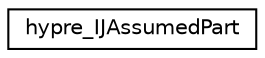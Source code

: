 digraph "Graphical Class Hierarchy"
{
 // LATEX_PDF_SIZE
  edge [fontname="Helvetica",fontsize="10",labelfontname="Helvetica",labelfontsize="10"];
  node [fontname="Helvetica",fontsize="10",shape=record];
  rankdir="LR";
  Node0 [label="hypre_IJAssumedPart",height=0.2,width=0.4,color="black", fillcolor="white", style="filled",URL="$structhypre___i_j_assumed_part.html",tooltip=" "];
}

